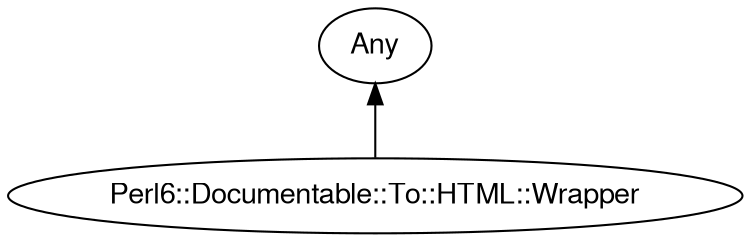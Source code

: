 digraph "perl6-type-graph" {
    rankdir=BT;
    splines=polyline;
    overlap=false; 
    // Types
    "Perl6::Documentable::To::HTML::Wrapper" [color="#000000", fontcolor="#000000", href="/type/Perl6::Documentable::To::HTML::Wrapper", fontname="FreeSans"];
    "Any" [color="#000000", fontcolor="#000000", href="/type/Any", fontname="FreeSans"];

    // Superclasses
    "Perl6::Documentable::To::HTML::Wrapper" -> "Any" [color="#000000"];

    // Roles
}
